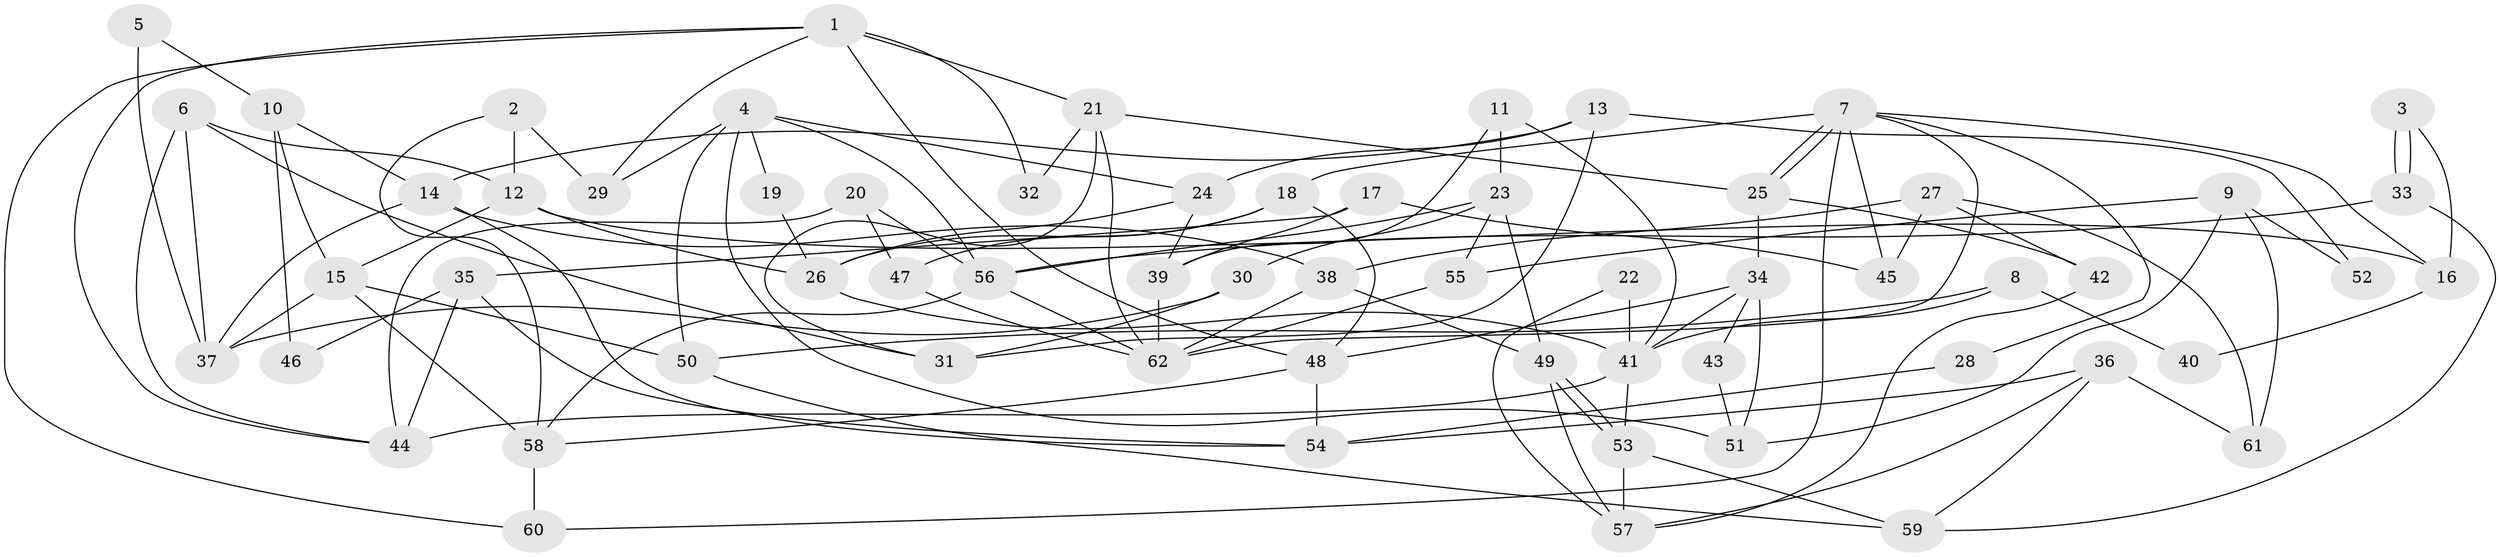 // coarse degree distribution, {5: 0.1282051282051282, 4: 0.20512820512820512, 3: 0.1794871794871795, 6: 0.10256410256410256, 2: 0.10256410256410256, 7: 0.1282051282051282, 9: 0.07692307692307693, 8: 0.07692307692307693}
// Generated by graph-tools (version 1.1) at 2025/24/03/03/25 07:24:01]
// undirected, 62 vertices, 124 edges
graph export_dot {
graph [start="1"]
  node [color=gray90,style=filled];
  1;
  2;
  3;
  4;
  5;
  6;
  7;
  8;
  9;
  10;
  11;
  12;
  13;
  14;
  15;
  16;
  17;
  18;
  19;
  20;
  21;
  22;
  23;
  24;
  25;
  26;
  27;
  28;
  29;
  30;
  31;
  32;
  33;
  34;
  35;
  36;
  37;
  38;
  39;
  40;
  41;
  42;
  43;
  44;
  45;
  46;
  47;
  48;
  49;
  50;
  51;
  52;
  53;
  54;
  55;
  56;
  57;
  58;
  59;
  60;
  61;
  62;
  1 -- 44;
  1 -- 48;
  1 -- 21;
  1 -- 29;
  1 -- 32;
  1 -- 60;
  2 -- 58;
  2 -- 29;
  2 -- 12;
  3 -- 16;
  3 -- 33;
  3 -- 33;
  4 -- 56;
  4 -- 24;
  4 -- 19;
  4 -- 29;
  4 -- 50;
  4 -- 51;
  5 -- 37;
  5 -- 10;
  6 -- 44;
  6 -- 12;
  6 -- 31;
  6 -- 37;
  7 -- 25;
  7 -- 25;
  7 -- 18;
  7 -- 16;
  7 -- 28;
  7 -- 45;
  7 -- 60;
  7 -- 62;
  8 -- 41;
  8 -- 50;
  8 -- 40;
  9 -- 61;
  9 -- 55;
  9 -- 51;
  9 -- 52;
  10 -- 15;
  10 -- 14;
  10 -- 46;
  11 -- 23;
  11 -- 41;
  11 -- 39;
  12 -- 15;
  12 -- 16;
  12 -- 26;
  13 -- 24;
  13 -- 31;
  13 -- 14;
  13 -- 52;
  14 -- 37;
  14 -- 38;
  14 -- 54;
  15 -- 50;
  15 -- 58;
  15 -- 37;
  16 -- 40;
  17 -- 45;
  17 -- 39;
  17 -- 35;
  18 -- 48;
  18 -- 47;
  18 -- 26;
  19 -- 26;
  20 -- 44;
  20 -- 56;
  20 -- 47;
  21 -- 62;
  21 -- 25;
  21 -- 31;
  21 -- 32;
  22 -- 57;
  22 -- 41;
  23 -- 49;
  23 -- 30;
  23 -- 55;
  23 -- 56;
  24 -- 39;
  24 -- 26;
  25 -- 34;
  25 -- 42;
  26 -- 41;
  27 -- 42;
  27 -- 38;
  27 -- 45;
  27 -- 61;
  28 -- 54;
  30 -- 31;
  30 -- 37;
  33 -- 59;
  33 -- 56;
  34 -- 51;
  34 -- 41;
  34 -- 43;
  34 -- 48;
  35 -- 54;
  35 -- 44;
  35 -- 46;
  36 -- 57;
  36 -- 54;
  36 -- 59;
  36 -- 61;
  38 -- 62;
  38 -- 49;
  39 -- 62;
  41 -- 44;
  41 -- 53;
  42 -- 57;
  43 -- 51;
  47 -- 62;
  48 -- 58;
  48 -- 54;
  49 -- 53;
  49 -- 53;
  49 -- 57;
  50 -- 59;
  53 -- 57;
  53 -- 59;
  55 -- 62;
  56 -- 58;
  56 -- 62;
  58 -- 60;
}
